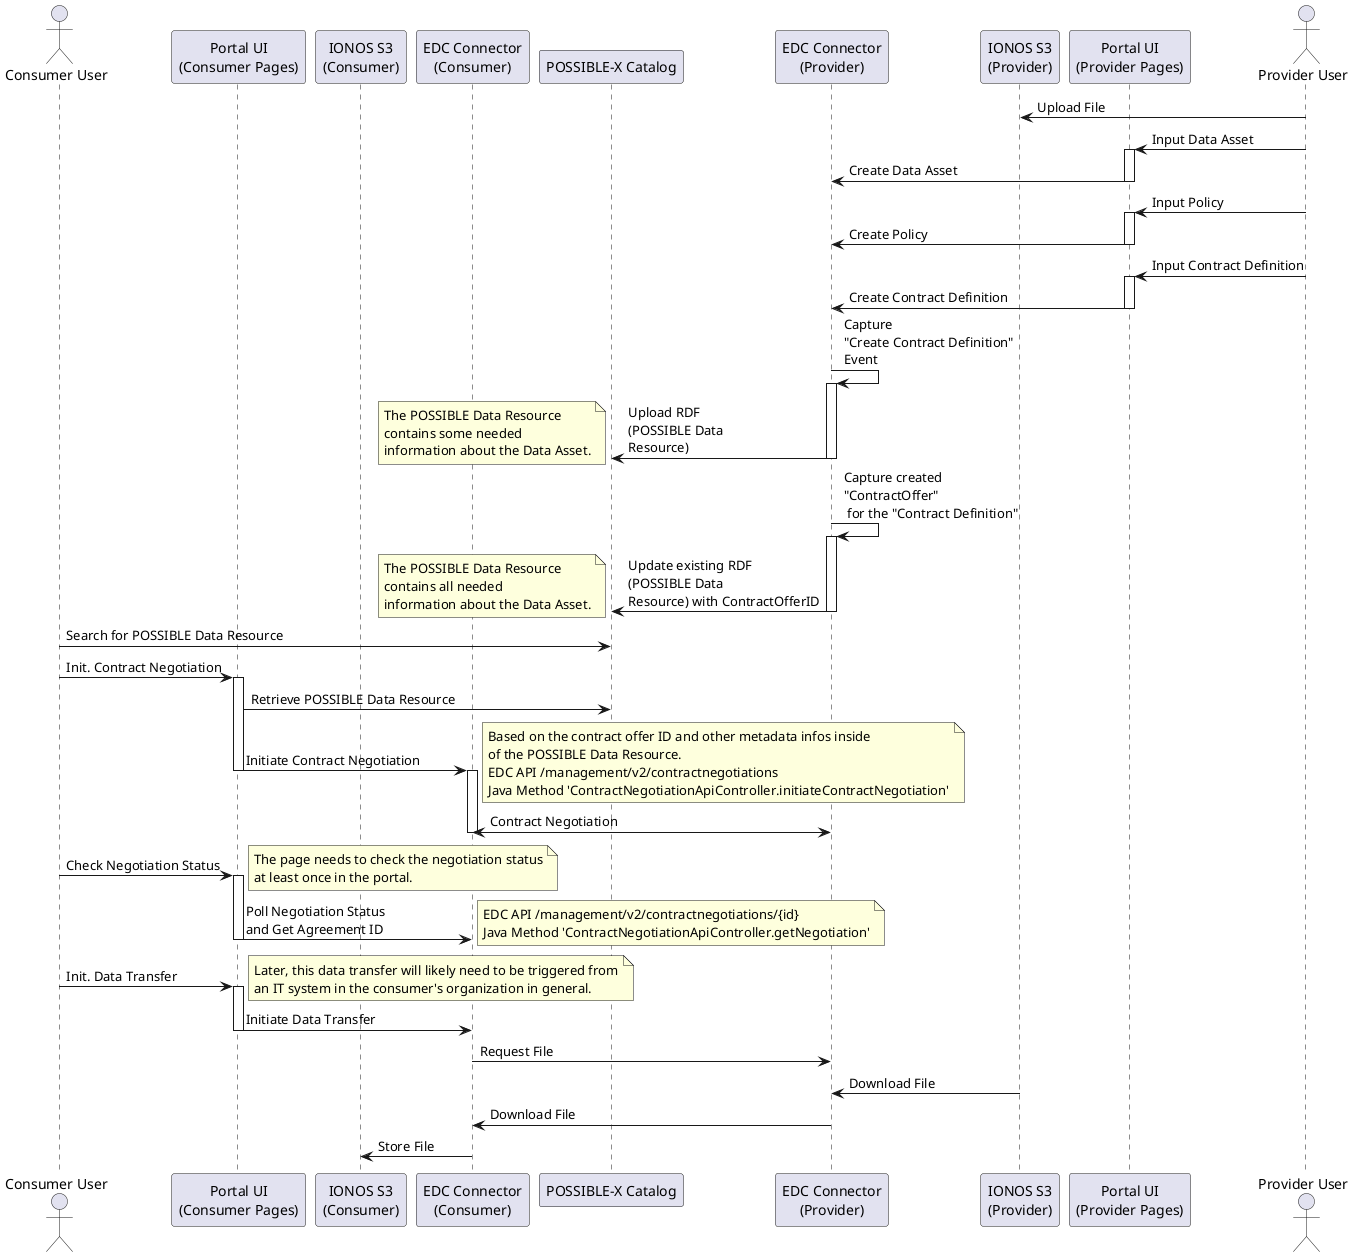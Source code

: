 @startuml edc-possible-x-catalog-integration-02

actor "Consumer User" as Consumer_User

participant "Portal UI\n(Consumer Pages)" as Portal_UI_Consumer
participant "IONOS S3\n(Consumer)" as ConsumerIONOSS3
participant "EDC Connector\n(Consumer)" as ConsumerEDC

participant "POSSIBLE-X Catalog" as PossibleXCatalog

participant "EDC Connector\n(Provider)" as ProviderEDC
participant "IONOS S3\n(Provider)" as ProviderIONOSS3
participant "Portal UI\n(Provider Pages)" as Portal_UI_Provider

actor "Provider User" as Provider_User


Provider_User -> ProviderIONOSS3 : Upload File

Provider_User -> Portal_UI_Provider : Input Data Asset
activate Portal_UI_Provider
Portal_UI_Provider -> ProviderEDC : Create Data Asset
deactivate Portal_UI_Provider

Provider_User -> Portal_UI_Provider : Input Policy
activate Portal_UI_Provider
Portal_UI_Provider -> ProviderEDC : Create Policy
deactivate Portal_UI_Provider

Provider_User -> Portal_UI_Provider : Input Contract Definition
activate Portal_UI_Provider
Portal_UI_Provider -> ProviderEDC : Create Contract Definition
deactivate Portal_UI_Provider


ProviderEDC -> ProviderEDC : Capture \n"Create Contract Definition"\nEvent
activate ProviderEDC
ProviderEDC -> PossibleXCatalog : Upload RDF \n(POSSIBLE Data\nResource)
note left: The POSSIBLE Data Resource\ncontains some needed\ninformation about the Data Asset.
deactivate ProviderEDC
ProviderEDC -> ProviderEDC : Capture created \n"ContractOffer"\n for the "Contract Definition"
activate ProviderEDC
ProviderEDC -> PossibleXCatalog : Update existing RDF \n(POSSIBLE Data\nResource) with ContractOfferID
note left: The POSSIBLE Data Resource\ncontains all needed\ninformation about the Data Asset.
deactivate ProviderEDC


Consumer_User -> PossibleXCatalog : Search for POSSIBLE Data Resource

Consumer_User -> Portal_UI_Consumer : Init. Contract Negotiation
activate Portal_UI_Consumer
Portal_UI_Consumer -> PossibleXCatalog : Retrieve POSSIBLE Data Resource
Portal_UI_Consumer -> ConsumerEDC : Initiate Contract Negotiation
note right: Based on the contract offer ID and other metadata infos inside\nof the POSSIBLE Data Resource.\nEDC API /management/v2/contractnegotiations\nJava Method 'ContractNegotiationApiController.initiateContractNegotiation'
deactivate Portal_UI_Consumer
activate ConsumerEDC 
ConsumerEDC <-> ProviderEDC : Contract Negotiation
deactivate ConsumerEDC

Consumer_User -> Portal_UI_Consumer : Check Negotiation Status
note right: The page needs to check the negotiation status\nat least once in the portal.
activate Portal_UI_Consumer
Portal_UI_Consumer -> ConsumerEDC : Poll Negotiation Status\nand Get Agreement ID
note right: EDC API /management/v2/contractnegotiations/{id}\nJava Method 'ContractNegotiationApiController.getNegotiation'
deactivate Portal_UI_Consumer

Consumer_User -> Portal_UI_Consumer : Init. Data Transfer
note right: Later, this data transfer will likely need to be triggered from\nan IT system in the consumer's organization in general.
activate Portal_UI_Consumer
Portal_UI_Consumer -> ConsumerEDC : Initiate Data Transfer
deactivate Portal_UI_Consumer
ConsumerEDC -> ProviderEDC : Request File
ProviderIONOSS3 -> ProviderEDC : Download File
ProviderEDC -> ConsumerEDC : Download File
ConsumerEDC -> ConsumerIONOSS3 : Store File


@enduml
